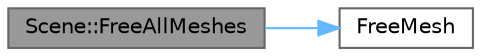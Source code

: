 digraph "Scene::FreeAllMeshes"
{
 // LATEX_PDF_SIZE
  bgcolor="transparent";
  edge [fontname=Helvetica,fontsize=10,labelfontname=Helvetica,labelfontsize=10];
  node [fontname=Helvetica,fontsize=10,shape=box,height=0.2,width=0.4];
  rankdir="LR";
  Node1 [label="Scene::FreeAllMeshes",height=0.2,width=0.4,color="gray40", fillcolor="grey60", style="filled", fontcolor="black",tooltip="Free all the meshes attached to gameObjects in gameObjects"];
  Node1 -> Node2 [color="steelblue1",style="solid"];
  Node2 [label="FreeMesh",height=0.2,width=0.4,color="grey40", fillcolor="white", style="filled",URL="$_renderer_8cpp.html#a9aba7adb196ca0b29e4a0cad46b05dd4",tooltip="Free a mesh from memory"];
}
